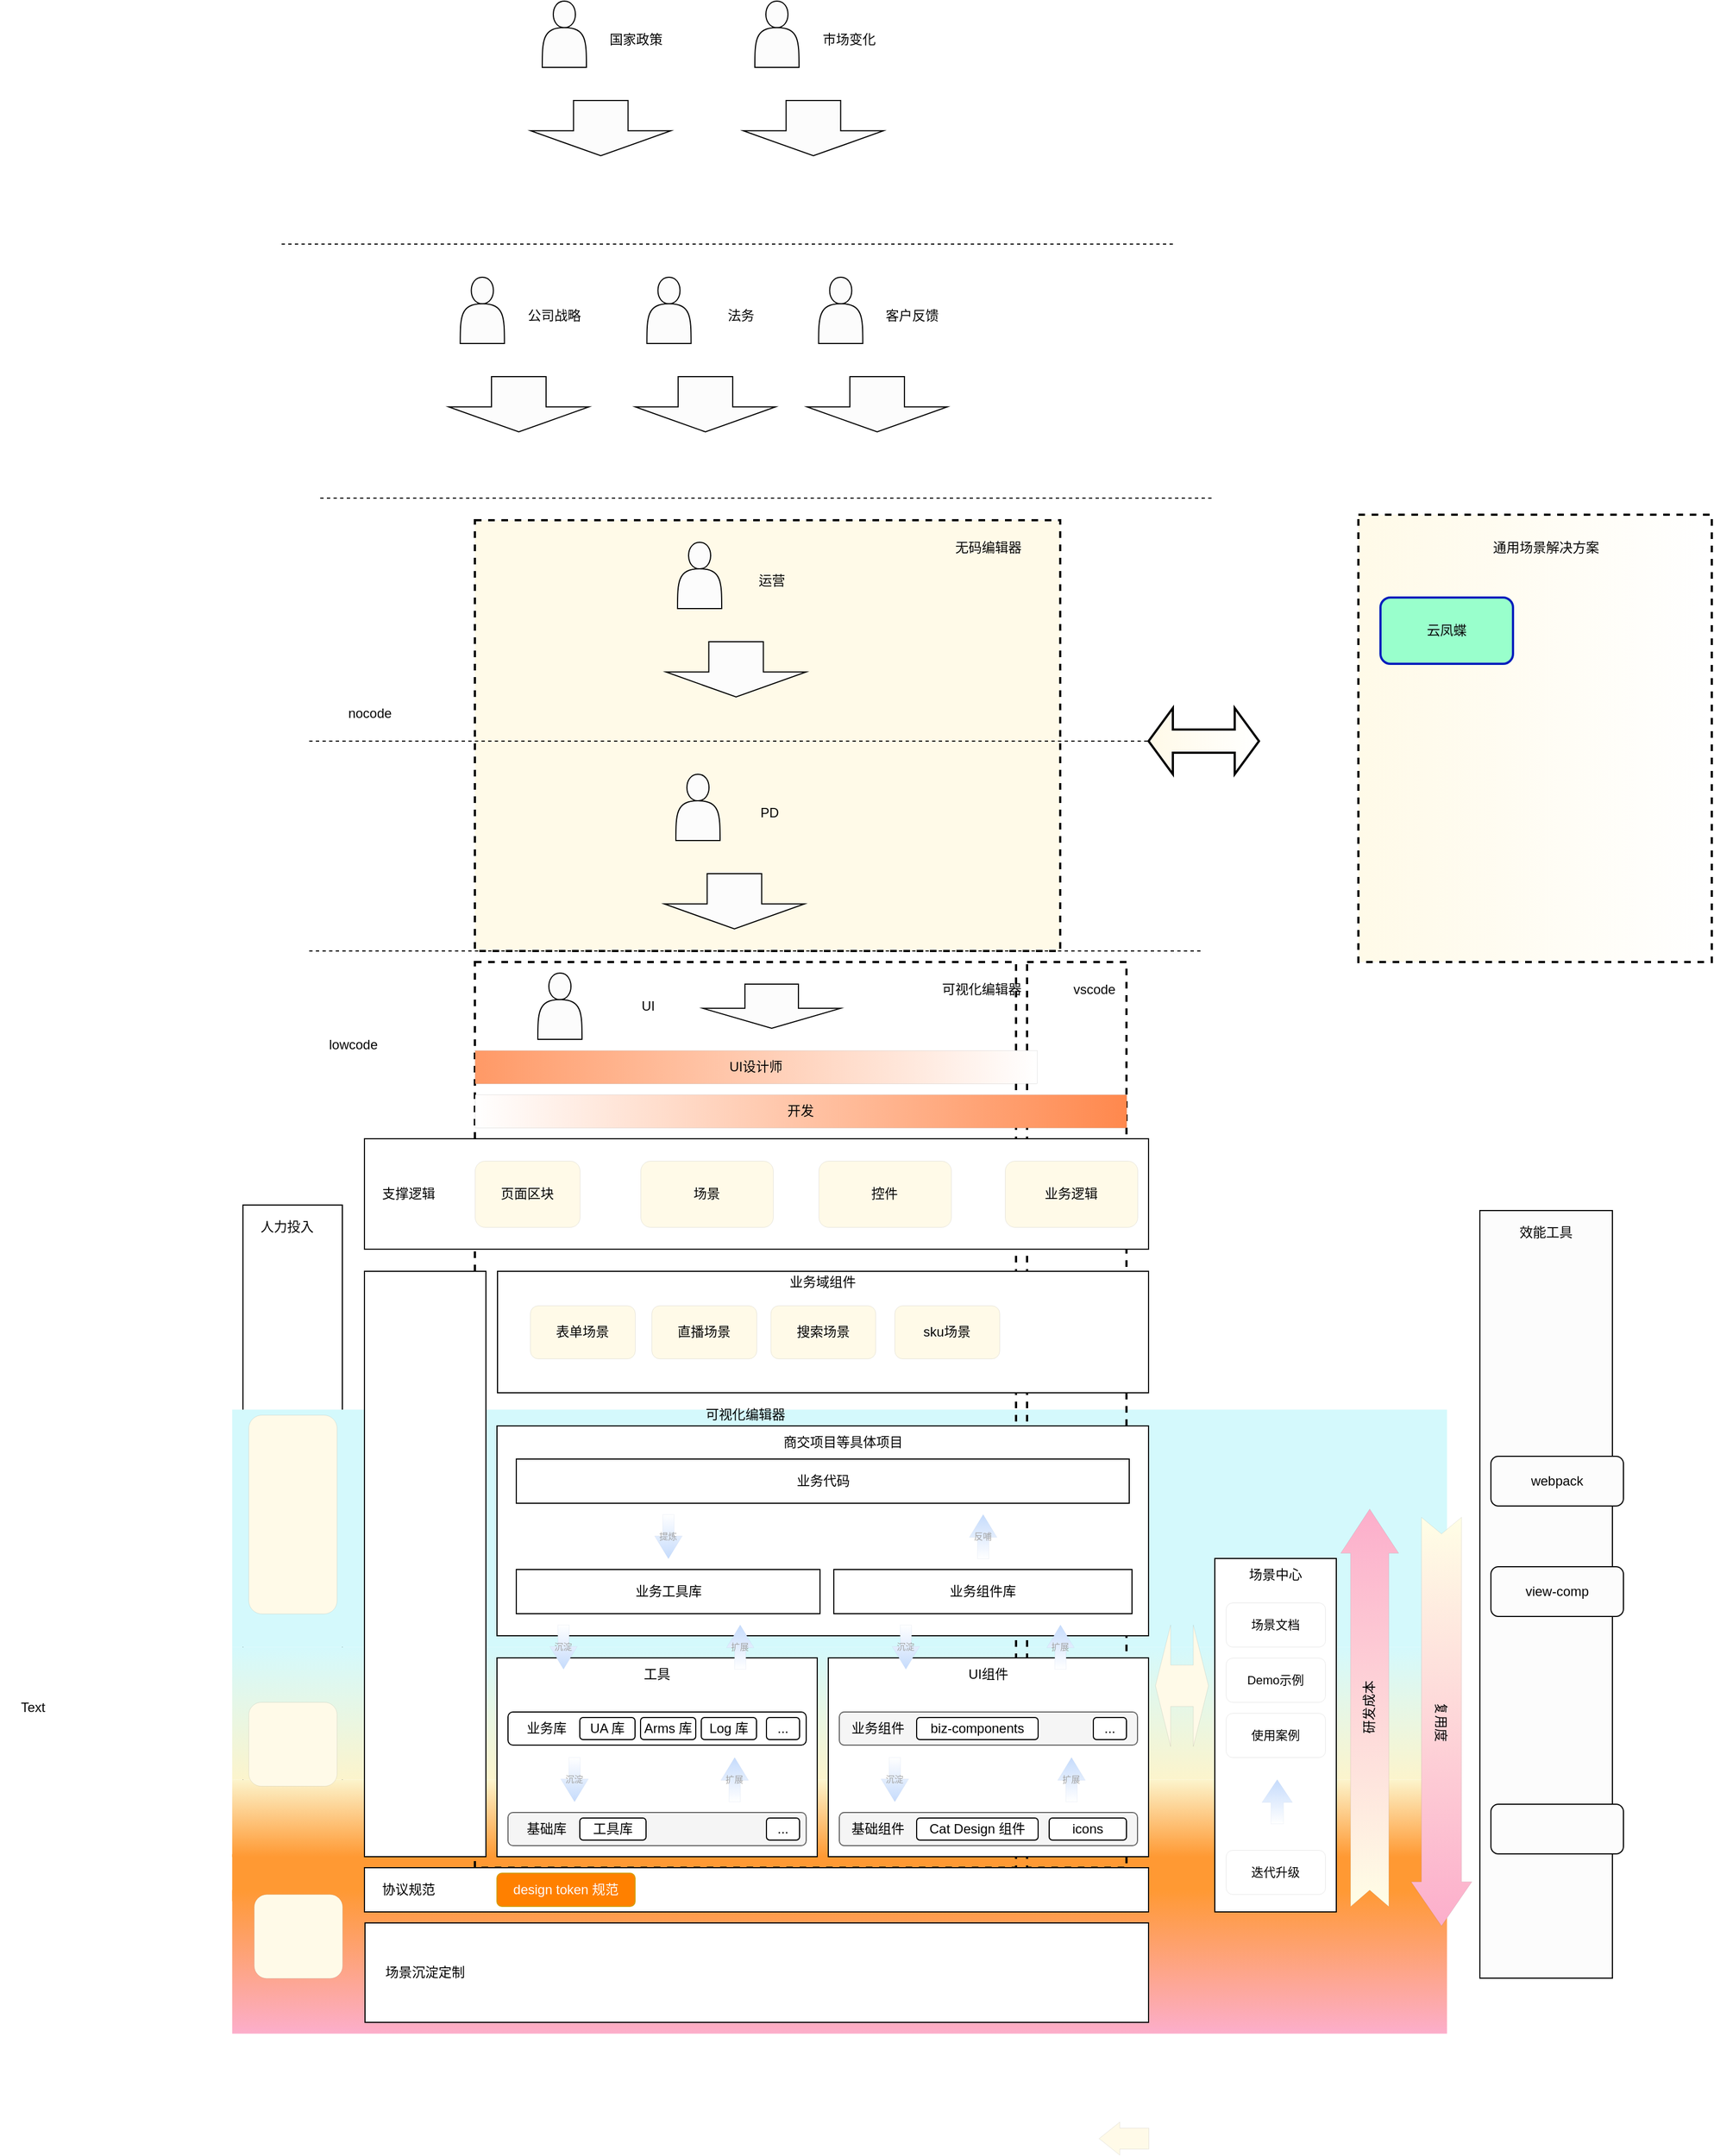 <mxfile version="17.1.2" type="github">
  <diagram id="B4HjKrVnqO91oDk1vmx9" name="Page-1">
    <mxGraphModel dx="2529" dy="3418" grid="1" gridSize="10" guides="1" tooltips="1" connect="1" arrows="1" fold="1" page="1" pageScale="1" pageWidth="827" pageHeight="1169" math="0" shadow="0">
      <root>
        <mxCell id="0" />
        <mxCell id="1" parent="0" />
        <mxCell id="vOdr1akcz8WpI_JnJwQM-167" value="" style="rounded=0;whiteSpace=wrap;html=1;fontFamily=Helvetica;fontSize=12;fontColor=#050505;strokeColor=default;strokeWidth=2;fillColor=#FFFAE8;gradientColor=none;gradientDirection=east;dashed=1;" vertex="1" parent="1">
          <mxGeometry x="150" y="-960" width="530" height="390" as="geometry" />
        </mxCell>
        <mxCell id="vOdr1akcz8WpI_JnJwQM-77" value="" style="rounded=0;whiteSpace=wrap;html=1;" vertex="1" parent="1">
          <mxGeometry x="-60" y="-340" width="90" height="710" as="geometry" />
        </mxCell>
        <mxCell id="vOdr1akcz8WpI_JnJwQM-129" value="" style="rounded=0;whiteSpace=wrap;html=1;fontFamily=Helvetica;fontSize=12;fontColor=#050505;strokeColor=none;fillColor=#FF9933;strokeWidth=0;" vertex="1" parent="1">
          <mxGeometry x="-70" y="247.5" width="1100" height="42.5" as="geometry" />
        </mxCell>
        <mxCell id="vOdr1akcz8WpI_JnJwQM-128" value="" style="rounded=0;whiteSpace=wrap;html=1;fontFamily=Helvetica;fontSize=12;fontColor=#050505;strokeColor=none;fillColor=#D4F9FC;strokeWidth=0;gradientColor=#FCF4CC;gradientDirection=south;" vertex="1" parent="1">
          <mxGeometry x="-70" y="60" width="1100" height="120" as="geometry" />
        </mxCell>
        <mxCell id="vOdr1akcz8WpI_JnJwQM-127" value="" style="rounded=0;whiteSpace=wrap;html=1;fontFamily=Helvetica;fontSize=12;fontColor=#050505;strokeColor=none;fillColor=#FCF4CC;strokeWidth=0;gradientColor=#FF9933;" vertex="1" parent="1">
          <mxGeometry x="-70" y="180" width="1100" height="70" as="geometry" />
        </mxCell>
        <mxCell id="vOdr1akcz8WpI_JnJwQM-130" value="" style="rounded=0;whiteSpace=wrap;html=1;fontFamily=Helvetica;fontSize=12;fontColor=#050505;strokeColor=none;fillColor=#FF9933;strokeWidth=0;gradientColor=#FCAECB;" vertex="1" parent="1">
          <mxGeometry x="-70" y="280" width="1100" height="130" as="geometry" />
        </mxCell>
        <mxCell id="vOdr1akcz8WpI_JnJwQM-125" value="" style="rounded=0;whiteSpace=wrap;html=1;fontFamily=Helvetica;fontSize=12;fontColor=#050505;strokeColor=none;fillColor=#D4F9FC;strokeWidth=0;" vertex="1" parent="1">
          <mxGeometry x="-70" y="-155" width="1100" height="215" as="geometry" />
        </mxCell>
        <mxCell id="vOdr1akcz8WpI_JnJwQM-152" value="可视化编辑器" style="rounded=0;whiteSpace=wrap;html=1;fontFamily=Helvetica;fontSize=12;fontColor=#050505;strokeColor=default;strokeWidth=2;fillColor=none;gradientColor=none;gradientDirection=east;dashed=1;" vertex="1" parent="1">
          <mxGeometry x="150" y="-560" width="490" height="820" as="geometry" />
        </mxCell>
        <mxCell id="vOdr1akcz8WpI_JnJwQM-163" value="" style="rounded=0;whiteSpace=wrap;html=1;fontFamily=Helvetica;fontSize=12;fontColor=#050505;strokeColor=default;strokeWidth=2;fillColor=none;gradientColor=none;gradientDirection=east;dashed=1;" vertex="1" parent="1">
          <mxGeometry x="650" y="-560" width="90" height="820" as="geometry" />
        </mxCell>
        <mxCell id="vOdr1akcz8WpI_JnJwQM-44" value="" style="rounded=0;whiteSpace=wrap;html=1;fontFamily=Helvetica;fontSize=12;" vertex="1" parent="1">
          <mxGeometry x="470" y="70" width="290" height="180" as="geometry" />
        </mxCell>
        <mxCell id="vOdr1akcz8WpI_JnJwQM-45" value="" style="rounded=1;whiteSpace=wrap;html=1;fillColor=#f5f5f5;strokeColor=#666666;fontColor=#333333;" vertex="1" parent="1">
          <mxGeometry x="480" y="210" width="270" height="30" as="geometry" />
        </mxCell>
        <mxCell id="vOdr1akcz8WpI_JnJwQM-1" value="" style="rounded=0;whiteSpace=wrap;html=1;" vertex="1" parent="1">
          <mxGeometry x="50.5" y="310" width="709.5" height="90" as="geometry" />
        </mxCell>
        <mxCell id="vOdr1akcz8WpI_JnJwQM-2" value="场景沉淀定制" style="text;html=1;strokeColor=none;fillColor=none;align=center;verticalAlign=middle;whiteSpace=wrap;rounded=0;" vertex="1" parent="1">
          <mxGeometry x="60" y="340" width="90" height="30" as="geometry" />
        </mxCell>
        <mxCell id="vOdr1akcz8WpI_JnJwQM-3" value="" style="rounded=0;whiteSpace=wrap;html=1;" vertex="1" parent="1">
          <mxGeometry x="50" y="260" width="710" height="40" as="geometry" />
        </mxCell>
        <mxCell id="vOdr1akcz8WpI_JnJwQM-4" value="协议规范" style="text;html=1;strokeColor=none;fillColor=none;align=center;verticalAlign=middle;whiteSpace=wrap;rounded=0;" vertex="1" parent="1">
          <mxGeometry x="60" y="265" width="60" height="30" as="geometry" />
        </mxCell>
        <mxCell id="vOdr1akcz8WpI_JnJwQM-5" value="" style="rounded=0;whiteSpace=wrap;html=1;" vertex="1" parent="1">
          <mxGeometry x="820" y="-20" width="110" height="320" as="geometry" />
        </mxCell>
        <mxCell id="vOdr1akcz8WpI_JnJwQM-6" value="" style="rounded=0;whiteSpace=wrap;html=1;" vertex="1" parent="1">
          <mxGeometry x="50" y="-400" width="710" height="100" as="geometry" />
        </mxCell>
        <mxCell id="vOdr1akcz8WpI_JnJwQM-7" value="支撑逻辑" style="text;html=1;align=center;verticalAlign=middle;whiteSpace=wrap;rounded=0;" vertex="1" parent="1">
          <mxGeometry x="60" y="-365" width="60" height="30" as="geometry" />
        </mxCell>
        <mxCell id="vOdr1akcz8WpI_JnJwQM-9" value="场景中心" style="text;html=1;strokeColor=none;fillColor=none;align=center;verticalAlign=middle;whiteSpace=wrap;rounded=0;" vertex="1" parent="1">
          <mxGeometry x="845" y="-20" width="60" height="30" as="geometry" />
        </mxCell>
        <mxCell id="vOdr1akcz8WpI_JnJwQM-11" value="" style="rounded=0;whiteSpace=wrap;html=1;" vertex="1" parent="1">
          <mxGeometry x="170" y="70" width="290" height="180" as="geometry" />
        </mxCell>
        <mxCell id="vOdr1akcz8WpI_JnJwQM-12" value="工具" style="text;html=1;strokeColor=none;fillColor=none;align=center;verticalAlign=middle;whiteSpace=wrap;rounded=0;" vertex="1" parent="1">
          <mxGeometry x="285" y="70" width="60" height="30" as="geometry" />
        </mxCell>
        <mxCell id="vOdr1akcz8WpI_JnJwQM-16" value="" style="rounded=1;whiteSpace=wrap;html=1;fillColor=#f5f5f5;strokeColor=#666666;fontColor=#333333;" vertex="1" parent="1">
          <mxGeometry x="180" y="210" width="270" height="30" as="geometry" />
        </mxCell>
        <mxCell id="vOdr1akcz8WpI_JnJwQM-17" value="基础库" style="text;html=1;strokeColor=none;fillColor=none;align=center;verticalAlign=middle;whiteSpace=wrap;rounded=0;" vertex="1" parent="1">
          <mxGeometry x="190" y="210" width="50" height="30" as="geometry" />
        </mxCell>
        <mxCell id="vOdr1akcz8WpI_JnJwQM-19" value="工具库" style="rounded=1;whiteSpace=wrap;html=1;" vertex="1" parent="1">
          <mxGeometry x="245" y="215" width="60" height="20" as="geometry" />
        </mxCell>
        <mxCell id="vOdr1akcz8WpI_JnJwQM-20" value="..." style="rounded=1;whiteSpace=wrap;html=1;" vertex="1" parent="1">
          <mxGeometry x="414" y="215" width="30" height="20" as="geometry" />
        </mxCell>
        <mxCell id="vOdr1akcz8WpI_JnJwQM-21" value="" style="rounded=1;whiteSpace=wrap;html=1;" vertex="1" parent="1">
          <mxGeometry x="180" y="119" width="270" height="30" as="geometry" />
        </mxCell>
        <mxCell id="vOdr1akcz8WpI_JnJwQM-22" value="UA 库" style="rounded=1;whiteSpace=wrap;html=1;" vertex="1" parent="1">
          <mxGeometry x="245" y="124" width="50" height="20" as="geometry" />
        </mxCell>
        <mxCell id="vOdr1akcz8WpI_JnJwQM-24" value="Arms 库" style="rounded=1;whiteSpace=wrap;html=1;" vertex="1" parent="1">
          <mxGeometry x="300" y="124" width="50" height="20" as="geometry" />
        </mxCell>
        <mxCell id="vOdr1akcz8WpI_JnJwQM-25" value="Log 库" style="rounded=1;whiteSpace=wrap;html=1;" vertex="1" parent="1">
          <mxGeometry x="355" y="124" width="50" height="20" as="geometry" />
        </mxCell>
        <mxCell id="vOdr1akcz8WpI_JnJwQM-26" value="业务库" style="text;html=1;strokeColor=none;fillColor=none;align=center;verticalAlign=middle;whiteSpace=wrap;rounded=0;" vertex="1" parent="1">
          <mxGeometry x="190" y="119" width="50" height="30" as="geometry" />
        </mxCell>
        <mxCell id="vOdr1akcz8WpI_JnJwQM-27" value="..." style="rounded=1;whiteSpace=wrap;html=1;" vertex="1" parent="1">
          <mxGeometry x="414" y="124" width="30" height="20" as="geometry" />
        </mxCell>
        <mxCell id="vOdr1akcz8WpI_JnJwQM-33" value="&lt;font style=&quot;font-size: 11px&quot;&gt;场景文档&lt;/font&gt;" style="rounded=1;whiteSpace=wrap;html=1;shadow=0;sketch=0;fillStyle=cross-hatch;fontSize=8;strokeWidth=0;gradientDirection=west;" vertex="1" parent="1">
          <mxGeometry x="830" y="20" width="90" height="40" as="geometry" />
        </mxCell>
        <mxCell id="vOdr1akcz8WpI_JnJwQM-34" value="&lt;font style=&quot;font-size: 11px&quot;&gt;Demo示例&lt;/font&gt;" style="rounded=1;whiteSpace=wrap;html=1;shadow=0;sketch=0;fillStyle=cross-hatch;fontSize=8;strokeWidth=0;gradientDirection=west;" vertex="1" parent="1">
          <mxGeometry x="830" y="70" width="90" height="40" as="geometry" />
        </mxCell>
        <mxCell id="vOdr1akcz8WpI_JnJwQM-35" value="&lt;font style=&quot;font-size: 11px&quot;&gt;使用案例&lt;/font&gt;" style="rounded=1;whiteSpace=wrap;html=1;shadow=0;sketch=0;fillStyle=cross-hatch;fontSize=8;strokeWidth=0;gradientDirection=west;" vertex="1" parent="1">
          <mxGeometry x="830" y="120" width="90" height="40" as="geometry" />
        </mxCell>
        <mxCell id="vOdr1akcz8WpI_JnJwQM-36" value="" style="html=1;shadow=0;dashed=0;align=center;verticalAlign=middle;shape=mxgraph.arrows2.arrow;dy=0.59;dx=20.57;direction=south;notch=0;fillColor=#C5DBFC;strokeColor=#6c8ebf;gradientColor=#FFFFFF;gradientDirection=west;strokeWidth=0;sketch=0;fillStyle=cross-hatch;rotation=-180;" vertex="1" parent="1">
          <mxGeometry x="862.5" y="180" width="27.5" height="40" as="geometry" />
        </mxCell>
        <mxCell id="vOdr1akcz8WpI_JnJwQM-37" value="&lt;font style=&quot;font-size: 11px&quot;&gt;迭代升级&lt;/font&gt;" style="rounded=1;whiteSpace=wrap;html=1;shadow=0;sketch=0;fillStyle=cross-hatch;fontSize=8;strokeWidth=0;gradientDirection=west;" vertex="1" parent="1">
          <mxGeometry x="830" y="244" width="90" height="40" as="geometry" />
        </mxCell>
        <mxCell id="vOdr1akcz8WpI_JnJwQM-38" value="design token 规范" style="rounded=1;whiteSpace=wrap;html=1;fontFamily=Helvetica;fontSize=12;strokeColor=#d79b00;fillColor=#FF8000;fontColor=#FCFCFC;" vertex="1" parent="1">
          <mxGeometry x="170" y="265" width="125" height="30" as="geometry" />
        </mxCell>
        <mxCell id="vOdr1akcz8WpI_JnJwQM-40" value="" style="rounded=0;whiteSpace=wrap;html=1;fontFamily=Helvetica;fontSize=12;" vertex="1" parent="1">
          <mxGeometry x="170" y="-140" width="590" height="190" as="geometry" />
        </mxCell>
        <mxCell id="vOdr1akcz8WpI_JnJwQM-41" value="" style="group" vertex="1" connectable="0" parent="1">
          <mxGeometry x="220" y="160" width="40" height="40" as="geometry" />
        </mxCell>
        <mxCell id="vOdr1akcz8WpI_JnJwQM-29" value="" style="html=1;shadow=0;dashed=0;align=center;verticalAlign=middle;shape=mxgraph.arrows2.arrow;dy=0.59;dx=20.57;direction=south;notch=0;fillColor=#C5DBFC;strokeColor=#6c8ebf;gradientColor=#FFFFFF;gradientDirection=west;strokeWidth=0;sketch=0;fillStyle=cross-hatch;" vertex="1" parent="vOdr1akcz8WpI_JnJwQM-41">
          <mxGeometry x="7.5" width="25" height="40" as="geometry" />
        </mxCell>
        <mxCell id="vOdr1akcz8WpI_JnJwQM-30" value="沉淀" style="text;html=1;strokeColor=none;fillColor=none;align=center;verticalAlign=middle;whiteSpace=wrap;rounded=0;shadow=0;sketch=0;fillStyle=cross-hatch;fontSize=8;fontColor=#A3A3A3;" vertex="1" parent="vOdr1akcz8WpI_JnJwQM-41">
          <mxGeometry y="12.5" width="40" height="15" as="geometry" />
        </mxCell>
        <mxCell id="vOdr1akcz8WpI_JnJwQM-42" value="" style="group" vertex="1" connectable="0" parent="1">
          <mxGeometry x="365" y="160" width="40" height="40" as="geometry" />
        </mxCell>
        <mxCell id="vOdr1akcz8WpI_JnJwQM-31" value="" style="html=1;shadow=0;dashed=0;align=center;verticalAlign=middle;shape=mxgraph.arrows2.arrow;dy=0.59;dx=20.57;direction=south;notch=0;fillColor=#C5DBFC;strokeColor=#6c8ebf;gradientColor=#FFFFFF;gradientDirection=west;strokeWidth=0;sketch=0;fillStyle=cross-hatch;rotation=-180;" vertex="1" parent="vOdr1akcz8WpI_JnJwQM-42">
          <mxGeometry x="7.5" width="25" height="40" as="geometry" />
        </mxCell>
        <mxCell id="vOdr1akcz8WpI_JnJwQM-32" value="扩展" style="text;html=1;strokeColor=none;fillColor=none;align=center;verticalAlign=middle;whiteSpace=wrap;rounded=0;shadow=0;sketch=0;fillStyle=cross-hatch;fontSize=8;fontColor=#A3A3A3;" vertex="1" parent="vOdr1akcz8WpI_JnJwQM-42">
          <mxGeometry y="12.5" width="40" height="15" as="geometry" />
        </mxCell>
        <mxCell id="vOdr1akcz8WpI_JnJwQM-43" value="Cat Design 组件" style="rounded=1;whiteSpace=wrap;html=1;" vertex="1" parent="1">
          <mxGeometry x="550" y="215" width="110" height="20" as="geometry" />
        </mxCell>
        <mxCell id="vOdr1akcz8WpI_JnJwQM-46" value="基础组件" style="text;html=1;strokeColor=none;fillColor=none;align=center;verticalAlign=middle;whiteSpace=wrap;rounded=0;" vertex="1" parent="1">
          <mxGeometry x="490" y="210" width="50" height="30" as="geometry" />
        </mxCell>
        <mxCell id="vOdr1akcz8WpI_JnJwQM-47" value="" style="rounded=1;whiteSpace=wrap;html=1;fillColor=#f5f5f5;strokeColor=#666666;fontColor=#333333;" vertex="1" parent="1">
          <mxGeometry x="480" y="119" width="270" height="30" as="geometry" />
        </mxCell>
        <mxCell id="vOdr1akcz8WpI_JnJwQM-48" value="业务组件" style="text;html=1;strokeColor=none;fillColor=none;align=center;verticalAlign=middle;whiteSpace=wrap;rounded=0;" vertex="1" parent="1">
          <mxGeometry x="490" y="119" width="50" height="30" as="geometry" />
        </mxCell>
        <mxCell id="vOdr1akcz8WpI_JnJwQM-49" value="biz-components" style="rounded=1;whiteSpace=wrap;html=1;" vertex="1" parent="1">
          <mxGeometry x="550" y="124" width="110" height="20" as="geometry" />
        </mxCell>
        <mxCell id="vOdr1akcz8WpI_JnJwQM-50" value="" style="group" vertex="1" connectable="0" parent="1">
          <mxGeometry x="510" y="160" width="40" height="40" as="geometry" />
        </mxCell>
        <mxCell id="vOdr1akcz8WpI_JnJwQM-51" value="" style="html=1;shadow=0;dashed=0;align=center;verticalAlign=middle;shape=mxgraph.arrows2.arrow;dy=0.59;dx=20.57;direction=south;notch=0;fillColor=#C5DBFC;strokeColor=#6c8ebf;gradientColor=#FFFFFF;gradientDirection=west;strokeWidth=0;sketch=0;fillStyle=cross-hatch;" vertex="1" parent="vOdr1akcz8WpI_JnJwQM-50">
          <mxGeometry x="7.5" width="25" height="40" as="geometry" />
        </mxCell>
        <mxCell id="vOdr1akcz8WpI_JnJwQM-52" value="沉淀" style="text;html=1;strokeColor=none;fillColor=none;align=center;verticalAlign=middle;whiteSpace=wrap;rounded=0;shadow=0;sketch=0;fillStyle=cross-hatch;fontSize=8;fontColor=#A3A3A3;" vertex="1" parent="vOdr1akcz8WpI_JnJwQM-50">
          <mxGeometry y="12.5" width="40" height="15" as="geometry" />
        </mxCell>
        <mxCell id="vOdr1akcz8WpI_JnJwQM-54" value="" style="group" vertex="1" connectable="0" parent="1">
          <mxGeometry x="670" y="160" width="40" height="40" as="geometry" />
        </mxCell>
        <mxCell id="vOdr1akcz8WpI_JnJwQM-55" value="" style="html=1;shadow=0;dashed=0;align=center;verticalAlign=middle;shape=mxgraph.arrows2.arrow;dy=0.59;dx=20.57;direction=south;notch=0;fillColor=#C5DBFC;strokeColor=#6c8ebf;gradientColor=#FFFFFF;gradientDirection=west;strokeWidth=0;sketch=0;fillStyle=cross-hatch;rotation=-180;" vertex="1" parent="vOdr1akcz8WpI_JnJwQM-54">
          <mxGeometry x="7.5" width="25" height="40" as="geometry" />
        </mxCell>
        <mxCell id="vOdr1akcz8WpI_JnJwQM-56" value="扩展" style="text;html=1;strokeColor=none;fillColor=none;align=center;verticalAlign=middle;whiteSpace=wrap;rounded=0;shadow=0;sketch=0;fillStyle=cross-hatch;fontSize=8;fontColor=#A3A3A3;" vertex="1" parent="vOdr1akcz8WpI_JnJwQM-54">
          <mxGeometry y="12.5" width="40" height="15" as="geometry" />
        </mxCell>
        <mxCell id="vOdr1akcz8WpI_JnJwQM-57" value="UI组件" style="text;html=1;strokeColor=none;fillColor=none;align=center;verticalAlign=middle;whiteSpace=wrap;rounded=0;" vertex="1" parent="1">
          <mxGeometry x="585" y="70" width="60" height="30" as="geometry" />
        </mxCell>
        <mxCell id="vOdr1akcz8WpI_JnJwQM-58" value="..." style="rounded=1;whiteSpace=wrap;html=1;" vertex="1" parent="1">
          <mxGeometry x="710" y="124" width="30" height="20" as="geometry" />
        </mxCell>
        <mxCell id="vOdr1akcz8WpI_JnJwQM-59" value="icons" style="rounded=1;whiteSpace=wrap;html=1;" vertex="1" parent="1">
          <mxGeometry x="670" y="215" width="70" height="20" as="geometry" />
        </mxCell>
        <mxCell id="vOdr1akcz8WpI_JnJwQM-61" value="业务工具库" style="rounded=0;whiteSpace=wrap;html=1;" vertex="1" parent="1">
          <mxGeometry x="187.5" y="-10" width="275" height="40" as="geometry" />
        </mxCell>
        <mxCell id="vOdr1akcz8WpI_JnJwQM-62" value="业务组件库" style="rounded=0;whiteSpace=wrap;html=1;" vertex="1" parent="1">
          <mxGeometry x="475" y="-10" width="270" height="40" as="geometry" />
        </mxCell>
        <mxCell id="vOdr1akcz8WpI_JnJwQM-63" value="&lt;font color=&quot;#050505&quot;&gt;商交项目等具体项目&lt;/font&gt;" style="text;html=1;strokeColor=none;fillColor=none;align=center;verticalAlign=middle;whiteSpace=wrap;rounded=0;fontFamily=Helvetica;fontSize=12;fontColor=#FCFCFC;" vertex="1" parent="1">
          <mxGeometry x="417" y="-140" width="133" height="30" as="geometry" />
        </mxCell>
        <mxCell id="vOdr1akcz8WpI_JnJwQM-65" value="" style="group" vertex="1" connectable="0" parent="1">
          <mxGeometry x="210" y="40" width="40" height="40" as="geometry" />
        </mxCell>
        <mxCell id="vOdr1akcz8WpI_JnJwQM-66" value="" style="html=1;shadow=0;dashed=0;align=center;verticalAlign=middle;shape=mxgraph.arrows2.arrow;dy=0.59;dx=20.57;direction=south;notch=0;fillColor=#C5DBFC;strokeColor=#6c8ebf;gradientColor=#FFFFFF;gradientDirection=west;strokeWidth=0;sketch=0;fillStyle=cross-hatch;" vertex="1" parent="vOdr1akcz8WpI_JnJwQM-65">
          <mxGeometry x="7.5" width="25" height="40" as="geometry" />
        </mxCell>
        <mxCell id="vOdr1akcz8WpI_JnJwQM-67" value="沉淀" style="text;html=1;strokeColor=none;fillColor=none;align=center;verticalAlign=middle;whiteSpace=wrap;rounded=0;shadow=0;sketch=0;fillStyle=cross-hatch;fontSize=8;fontColor=#A3A3A3;" vertex="1" parent="vOdr1akcz8WpI_JnJwQM-65">
          <mxGeometry y="12.5" width="40" height="15" as="geometry" />
        </mxCell>
        <mxCell id="vOdr1akcz8WpI_JnJwQM-68" value="" style="group" vertex="1" connectable="0" parent="1">
          <mxGeometry x="660" y="40" width="40" height="40" as="geometry" />
        </mxCell>
        <mxCell id="vOdr1akcz8WpI_JnJwQM-69" value="" style="html=1;shadow=0;dashed=0;align=center;verticalAlign=middle;shape=mxgraph.arrows2.arrow;dy=0.59;dx=20.57;direction=south;notch=0;fillColor=#C5DBFC;strokeColor=#6c8ebf;gradientColor=#FFFFFF;gradientDirection=west;strokeWidth=0;sketch=0;fillStyle=cross-hatch;rotation=-180;" vertex="1" parent="vOdr1akcz8WpI_JnJwQM-68">
          <mxGeometry x="7.5" width="25" height="40" as="geometry" />
        </mxCell>
        <mxCell id="vOdr1akcz8WpI_JnJwQM-70" value="扩展" style="text;html=1;strokeColor=none;fillColor=none;align=center;verticalAlign=middle;whiteSpace=wrap;rounded=0;shadow=0;sketch=0;fillStyle=cross-hatch;fontSize=8;fontColor=#A3A3A3;" vertex="1" parent="vOdr1akcz8WpI_JnJwQM-68">
          <mxGeometry y="12.5" width="40" height="15" as="geometry" />
        </mxCell>
        <mxCell id="vOdr1akcz8WpI_JnJwQM-71" value="" style="group" vertex="1" connectable="0" parent="1">
          <mxGeometry x="370" y="40" width="40" height="40" as="geometry" />
        </mxCell>
        <mxCell id="vOdr1akcz8WpI_JnJwQM-72" value="" style="html=1;shadow=0;dashed=0;align=center;verticalAlign=middle;shape=mxgraph.arrows2.arrow;dy=0.59;dx=20.57;direction=south;notch=0;fillColor=#C5DBFC;strokeColor=#6c8ebf;gradientColor=#FFFFFF;gradientDirection=west;strokeWidth=0;sketch=0;fillStyle=cross-hatch;rotation=-180;" vertex="1" parent="vOdr1akcz8WpI_JnJwQM-71">
          <mxGeometry x="7.5" width="25" height="40" as="geometry" />
        </mxCell>
        <mxCell id="vOdr1akcz8WpI_JnJwQM-73" value="扩展" style="text;html=1;strokeColor=none;fillColor=none;align=center;verticalAlign=middle;whiteSpace=wrap;rounded=0;shadow=0;sketch=0;fillStyle=cross-hatch;fontSize=8;fontColor=#A3A3A3;" vertex="1" parent="vOdr1akcz8WpI_JnJwQM-71">
          <mxGeometry y="12.5" width="40" height="15" as="geometry" />
        </mxCell>
        <mxCell id="vOdr1akcz8WpI_JnJwQM-74" value="" style="group" vertex="1" connectable="0" parent="1">
          <mxGeometry x="520" y="40" width="40" height="40" as="geometry" />
        </mxCell>
        <mxCell id="vOdr1akcz8WpI_JnJwQM-75" value="" style="html=1;shadow=0;dashed=0;align=center;verticalAlign=middle;shape=mxgraph.arrows2.arrow;dy=0.59;dx=20.57;direction=south;notch=0;fillColor=#C5DBFC;strokeColor=#6c8ebf;gradientColor=#FFFFFF;gradientDirection=west;strokeWidth=0;sketch=0;fillStyle=cross-hatch;" vertex="1" parent="vOdr1akcz8WpI_JnJwQM-74">
          <mxGeometry x="7.5" width="25" height="40" as="geometry" />
        </mxCell>
        <mxCell id="vOdr1akcz8WpI_JnJwQM-76" value="沉淀" style="text;html=1;strokeColor=none;fillColor=none;align=center;verticalAlign=middle;whiteSpace=wrap;rounded=0;shadow=0;sketch=0;fillStyle=cross-hatch;fontSize=8;fontColor=#A3A3A3;" vertex="1" parent="vOdr1akcz8WpI_JnJwQM-74">
          <mxGeometry y="12.5" width="40" height="15" as="geometry" />
        </mxCell>
        <mxCell id="vOdr1akcz8WpI_JnJwQM-78" value="人力投入" style="text;html=1;strokeColor=none;fillColor=none;align=center;verticalAlign=middle;whiteSpace=wrap;rounded=0;fontFamily=Helvetica;fontSize=12;fontColor=#050505;" vertex="1" parent="1">
          <mxGeometry x="-50" y="-335" width="60" height="30" as="geometry" />
        </mxCell>
        <mxCell id="vOdr1akcz8WpI_JnJwQM-80" value="" style="shape=actor;whiteSpace=wrap;html=1;rounded=0;fontFamily=Helvetica;fontSize=12;fontColor=#050505;strokeColor=default;fillColor=#FCFCFC;" vertex="1" parent="1">
          <mxGeometry x="207" y="-550" width="40" height="60" as="geometry" />
        </mxCell>
        <mxCell id="vOdr1akcz8WpI_JnJwQM-81" value="UI" style="text;html=1;strokeColor=none;fillColor=none;align=center;verticalAlign=middle;whiteSpace=wrap;rounded=0;fontFamily=Helvetica;fontSize=12;fontColor=#050505;" vertex="1" parent="1">
          <mxGeometry x="277" y="-535" width="60" height="30" as="geometry" />
        </mxCell>
        <mxCell id="vOdr1akcz8WpI_JnJwQM-82" value="" style="shape=singleArrow;direction=south;whiteSpace=wrap;html=1;rounded=0;fontFamily=Helvetica;fontSize=12;fontColor=#050505;strokeColor=default;fillColor=#FCFCFC;arrowWidth=0.389;arrowSize=0.452;" vertex="1" parent="1">
          <mxGeometry x="356.5" y="-540" width="124.5" height="40" as="geometry" />
        </mxCell>
        <mxCell id="vOdr1akcz8WpI_JnJwQM-84" value="" style="shape=actor;whiteSpace=wrap;html=1;rounded=0;fontFamily=Helvetica;fontSize=12;fontColor=#050505;strokeColor=default;fillColor=#FCFCFC;" vertex="1" parent="1">
          <mxGeometry x="332" y="-730" width="40" height="60" as="geometry" />
        </mxCell>
        <mxCell id="vOdr1akcz8WpI_JnJwQM-85" value="PD" style="text;html=1;strokeColor=none;fillColor=none;align=center;verticalAlign=middle;whiteSpace=wrap;rounded=0;fontFamily=Helvetica;fontSize=12;fontColor=#050505;" vertex="1" parent="1">
          <mxGeometry x="387" y="-710" width="60" height="30" as="geometry" />
        </mxCell>
        <mxCell id="vOdr1akcz8WpI_JnJwQM-86" value="" style="shape=singleArrow;direction=south;whiteSpace=wrap;html=1;rounded=0;fontFamily=Helvetica;fontSize=12;fontColor=#050505;strokeColor=default;fillColor=#FCFCFC;arrowWidth=0.389;arrowSize=0.452;" vertex="1" parent="1">
          <mxGeometry x="321.5" y="-640" width="127" height="50" as="geometry" />
        </mxCell>
        <mxCell id="vOdr1akcz8WpI_JnJwQM-87" value="" style="endArrow=none;dashed=1;html=1;rounded=0;fontFamily=Helvetica;fontSize=12;fontColor=#050505;" edge="1" parent="1">
          <mxGeometry width="50" height="50" relative="1" as="geometry">
            <mxPoint y="-570" as="sourcePoint" />
            <mxPoint x="810" y="-570" as="targetPoint" />
          </mxGeometry>
        </mxCell>
        <mxCell id="vOdr1akcz8WpI_JnJwQM-88" value="" style="endArrow=none;dashed=1;html=1;rounded=0;fontFamily=Helvetica;fontSize=12;fontColor=#050505;" edge="1" parent="1">
          <mxGeometry width="50" height="50" relative="1" as="geometry">
            <mxPoint y="-760.0" as="sourcePoint" />
            <mxPoint x="810.0" y="-760.0" as="targetPoint" />
          </mxGeometry>
        </mxCell>
        <mxCell id="vOdr1akcz8WpI_JnJwQM-89" value="" style="shape=actor;whiteSpace=wrap;html=1;rounded=0;fontFamily=Helvetica;fontSize=12;fontColor=#050505;strokeColor=default;fillColor=#FCFCFC;" vertex="1" parent="1">
          <mxGeometry x="333.5" y="-940" width="40" height="60" as="geometry" />
        </mxCell>
        <mxCell id="vOdr1akcz8WpI_JnJwQM-90" value="运营" style="text;html=1;strokeColor=none;fillColor=none;align=center;verticalAlign=middle;whiteSpace=wrap;rounded=0;fontFamily=Helvetica;fontSize=12;fontColor=#050505;" vertex="1" parent="1">
          <mxGeometry x="388.5" y="-920" width="60" height="30" as="geometry" />
        </mxCell>
        <mxCell id="vOdr1akcz8WpI_JnJwQM-91" value="" style="shape=singleArrow;direction=south;whiteSpace=wrap;html=1;rounded=0;fontFamily=Helvetica;fontSize=12;fontColor=#050505;strokeColor=default;fillColor=#FCFCFC;arrowWidth=0.389;arrowSize=0.452;" vertex="1" parent="1">
          <mxGeometry x="323" y="-850" width="127" height="50" as="geometry" />
        </mxCell>
        <mxCell id="vOdr1akcz8WpI_JnJwQM-92" value="" style="shape=actor;whiteSpace=wrap;html=1;rounded=0;fontFamily=Helvetica;fontSize=12;fontColor=#050505;strokeColor=default;fillColor=#FCFCFC;" vertex="1" parent="1">
          <mxGeometry x="461.25" y="-1180" width="40" height="60" as="geometry" />
        </mxCell>
        <mxCell id="vOdr1akcz8WpI_JnJwQM-93" value="客户反馈" style="text;html=1;strokeColor=none;fillColor=none;align=center;verticalAlign=middle;whiteSpace=wrap;rounded=0;fontFamily=Helvetica;fontSize=12;fontColor=#050505;" vertex="1" parent="1">
          <mxGeometry x="516.25" y="-1160" width="60" height="30" as="geometry" />
        </mxCell>
        <mxCell id="vOdr1akcz8WpI_JnJwQM-94" value="" style="shape=singleArrow;direction=south;whiteSpace=wrap;html=1;rounded=0;fontFamily=Helvetica;fontSize=12;fontColor=#050505;strokeColor=default;fillColor=#FCFCFC;arrowWidth=0.389;arrowSize=0.452;" vertex="1" parent="1">
          <mxGeometry x="450.75" y="-1090" width="127" height="50" as="geometry" />
        </mxCell>
        <mxCell id="vOdr1akcz8WpI_JnJwQM-95" value="" style="endArrow=none;dashed=1;html=1;rounded=0;fontFamily=Helvetica;fontSize=12;fontColor=#050505;" edge="1" parent="1">
          <mxGeometry width="50" height="50" relative="1" as="geometry">
            <mxPoint x="-25" y="-1210.0" as="sourcePoint" />
            <mxPoint x="785.0" y="-1210.0" as="targetPoint" />
          </mxGeometry>
        </mxCell>
        <mxCell id="vOdr1akcz8WpI_JnJwQM-96" value="" style="shape=actor;whiteSpace=wrap;html=1;rounded=0;fontFamily=Helvetica;fontSize=12;fontColor=#050505;strokeColor=default;fillColor=#FCFCFC;" vertex="1" parent="1">
          <mxGeometry x="136.75" y="-1180" width="40" height="60" as="geometry" />
        </mxCell>
        <mxCell id="vOdr1akcz8WpI_JnJwQM-97" value="公司战略" style="text;html=1;strokeColor=none;fillColor=none;align=center;verticalAlign=middle;whiteSpace=wrap;rounded=0;fontFamily=Helvetica;fontSize=12;fontColor=#050505;" vertex="1" parent="1">
          <mxGeometry x="191.75" y="-1160" width="60" height="30" as="geometry" />
        </mxCell>
        <mxCell id="vOdr1akcz8WpI_JnJwQM-98" value="" style="shape=singleArrow;direction=south;whiteSpace=wrap;html=1;rounded=0;fontFamily=Helvetica;fontSize=12;fontColor=#050505;strokeColor=default;fillColor=#FCFCFC;arrowWidth=0.389;arrowSize=0.452;" vertex="1" parent="1">
          <mxGeometry x="126.25" y="-1090" width="127" height="50" as="geometry" />
        </mxCell>
        <mxCell id="vOdr1akcz8WpI_JnJwQM-99" value="" style="shape=actor;whiteSpace=wrap;html=1;rounded=0;fontFamily=Helvetica;fontSize=12;fontColor=#050505;strokeColor=default;fillColor=#FCFCFC;" vertex="1" parent="1">
          <mxGeometry x="211" y="-1430" width="40" height="60" as="geometry" />
        </mxCell>
        <mxCell id="vOdr1akcz8WpI_JnJwQM-100" value="国家政策" style="text;html=1;strokeColor=none;fillColor=none;align=center;verticalAlign=middle;whiteSpace=wrap;rounded=0;fontFamily=Helvetica;fontSize=12;fontColor=#050505;" vertex="1" parent="1">
          <mxGeometry x="266" y="-1410" width="60" height="30" as="geometry" />
        </mxCell>
        <mxCell id="vOdr1akcz8WpI_JnJwQM-101" value="" style="shape=singleArrow;direction=south;whiteSpace=wrap;html=1;rounded=0;fontFamily=Helvetica;fontSize=12;fontColor=#050505;strokeColor=default;fillColor=#FCFCFC;arrowWidth=0.389;arrowSize=0.452;" vertex="1" parent="1">
          <mxGeometry x="200.5" y="-1340" width="127" height="50" as="geometry" />
        </mxCell>
        <mxCell id="vOdr1akcz8WpI_JnJwQM-102" value="" style="endArrow=none;dashed=1;html=1;rounded=0;fontFamily=Helvetica;fontSize=12;fontColor=#050505;" edge="1" parent="1">
          <mxGeometry width="50" height="50" relative="1" as="geometry">
            <mxPoint x="10" y="-980" as="sourcePoint" />
            <mxPoint x="820.0" y="-980" as="targetPoint" />
          </mxGeometry>
        </mxCell>
        <mxCell id="vOdr1akcz8WpI_JnJwQM-103" value="" style="shape=actor;whiteSpace=wrap;html=1;rounded=0;fontFamily=Helvetica;fontSize=12;fontColor=#050505;strokeColor=default;fillColor=#FCFCFC;" vertex="1" parent="1">
          <mxGeometry x="305.75" y="-1180" width="40" height="60" as="geometry" />
        </mxCell>
        <mxCell id="vOdr1akcz8WpI_JnJwQM-104" value="法务" style="text;html=1;strokeColor=none;fillColor=none;align=center;verticalAlign=middle;whiteSpace=wrap;rounded=0;fontFamily=Helvetica;fontSize=12;fontColor=#050505;" vertex="1" parent="1">
          <mxGeometry x="360.75" y="-1160" width="60" height="30" as="geometry" />
        </mxCell>
        <mxCell id="vOdr1akcz8WpI_JnJwQM-105" value="" style="shape=singleArrow;direction=south;whiteSpace=wrap;html=1;rounded=0;fontFamily=Helvetica;fontSize=12;fontColor=#050505;strokeColor=default;fillColor=#FCFCFC;arrowWidth=0.389;arrowSize=0.452;" vertex="1" parent="1">
          <mxGeometry x="295.25" y="-1090" width="127" height="50" as="geometry" />
        </mxCell>
        <mxCell id="vOdr1akcz8WpI_JnJwQM-106" value="" style="shape=actor;whiteSpace=wrap;html=1;rounded=0;fontFamily=Helvetica;fontSize=12;fontColor=#050505;strokeColor=default;fillColor=#FCFCFC;" vertex="1" parent="1">
          <mxGeometry x="403.5" y="-1430" width="40" height="60" as="geometry" />
        </mxCell>
        <mxCell id="vOdr1akcz8WpI_JnJwQM-107" value="市场变化" style="text;html=1;strokeColor=none;fillColor=none;align=center;verticalAlign=middle;whiteSpace=wrap;rounded=0;fontFamily=Helvetica;fontSize=12;fontColor=#050505;" vertex="1" parent="1">
          <mxGeometry x="458.5" y="-1410" width="60" height="30" as="geometry" />
        </mxCell>
        <mxCell id="vOdr1akcz8WpI_JnJwQM-108" value="" style="shape=singleArrow;direction=south;whiteSpace=wrap;html=1;rounded=0;fontFamily=Helvetica;fontSize=12;fontColor=#050505;strokeColor=default;fillColor=#FCFCFC;arrowWidth=0.389;arrowSize=0.452;" vertex="1" parent="1">
          <mxGeometry x="393" y="-1340" width="127" height="50" as="geometry" />
        </mxCell>
        <mxCell id="vOdr1akcz8WpI_JnJwQM-111" value="业务代码" style="rounded=0;whiteSpace=wrap;html=1;" vertex="1" parent="1">
          <mxGeometry x="187.5" y="-110" width="555" height="40" as="geometry" />
        </mxCell>
        <mxCell id="vOdr1akcz8WpI_JnJwQM-113" value="" style="group" vertex="1" connectable="0" parent="1">
          <mxGeometry x="305" y="-60" width="40" height="40" as="geometry" />
        </mxCell>
        <mxCell id="vOdr1akcz8WpI_JnJwQM-114" value="" style="html=1;shadow=0;dashed=0;align=center;verticalAlign=middle;shape=mxgraph.arrows2.arrow;dy=0.59;dx=20.57;direction=south;notch=0;fillColor=#C5DBFC;strokeColor=#6c8ebf;gradientColor=#FFFFFF;gradientDirection=west;strokeWidth=0;sketch=0;fillStyle=cross-hatch;" vertex="1" parent="vOdr1akcz8WpI_JnJwQM-113">
          <mxGeometry x="7.5" width="25" height="40" as="geometry" />
        </mxCell>
        <mxCell id="vOdr1akcz8WpI_JnJwQM-115" value="提炼" style="text;html=1;strokeColor=none;fillColor=none;align=center;verticalAlign=middle;whiteSpace=wrap;rounded=0;shadow=0;sketch=0;fillStyle=cross-hatch;fontSize=8;fontColor=#A3A3A3;" vertex="1" parent="vOdr1akcz8WpI_JnJwQM-113">
          <mxGeometry y="12.5" width="40" height="15" as="geometry" />
        </mxCell>
        <mxCell id="vOdr1akcz8WpI_JnJwQM-116" value="" style="group" vertex="1" connectable="0" parent="1">
          <mxGeometry x="590" y="-60" width="40" height="40" as="geometry" />
        </mxCell>
        <mxCell id="vOdr1akcz8WpI_JnJwQM-117" value="" style="html=1;shadow=0;dashed=0;align=center;verticalAlign=middle;shape=mxgraph.arrows2.arrow;dy=0.59;dx=20.57;direction=south;notch=0;fillColor=#C5DBFC;strokeColor=#6c8ebf;gradientColor=#FFFFFF;gradientDirection=west;strokeWidth=0;sketch=0;fillStyle=cross-hatch;rotation=-180;" vertex="1" parent="vOdr1akcz8WpI_JnJwQM-116">
          <mxGeometry x="7.5" width="25" height="40" as="geometry" />
        </mxCell>
        <mxCell id="vOdr1akcz8WpI_JnJwQM-118" value="反哺" style="text;html=1;strokeColor=none;fillColor=none;align=center;verticalAlign=middle;whiteSpace=wrap;rounded=0;shadow=0;sketch=0;fillStyle=cross-hatch;fontSize=8;fontColor=#A3A3A3;" vertex="1" parent="vOdr1akcz8WpI_JnJwQM-116">
          <mxGeometry y="12.5" width="40" height="15" as="geometry" />
        </mxCell>
        <mxCell id="vOdr1akcz8WpI_JnJwQM-119" value="" style="rounded=0;whiteSpace=wrap;html=1;fontFamily=Helvetica;fontSize=12;fontColor=#050505;strokeColor=default;fillColor=#FCFCFC;" vertex="1" parent="1">
          <mxGeometry x="1060" y="-335" width="120" height="695" as="geometry" />
        </mxCell>
        <mxCell id="vOdr1akcz8WpI_JnJwQM-120" value="效能工具" style="text;html=1;strokeColor=none;fillColor=none;align=center;verticalAlign=middle;whiteSpace=wrap;rounded=0;fontFamily=Helvetica;fontSize=12;fontColor=#050505;" vertex="1" parent="1">
          <mxGeometry x="1090" y="-330" width="60" height="30" as="geometry" />
        </mxCell>
        <mxCell id="vOdr1akcz8WpI_JnJwQM-121" value="" style="rounded=1;whiteSpace=wrap;html=1;fontFamily=Helvetica;fontSize=12;fontColor=#050505;strokeColor=default;fillColor=#FCFCFC;" vertex="1" parent="1">
          <mxGeometry x="1070" y="202.5" width="120" height="45" as="geometry" />
        </mxCell>
        <mxCell id="vOdr1akcz8WpI_JnJwQM-122" value="view-comp" style="rounded=1;whiteSpace=wrap;html=1;fontFamily=Helvetica;fontSize=12;fontColor=#050505;strokeColor=default;fillColor=#FCFCFC;" vertex="1" parent="1">
          <mxGeometry x="1070" y="-12.5" width="120" height="45" as="geometry" />
        </mxCell>
        <mxCell id="vOdr1akcz8WpI_JnJwQM-123" value="webpack" style="rounded=1;whiteSpace=wrap;html=1;fontFamily=Helvetica;fontSize=12;fontColor=#050505;strokeColor=default;fillColor=#FCFCFC;" vertex="1" parent="1">
          <mxGeometry x="1070" y="-112.5" width="120" height="45" as="geometry" />
        </mxCell>
        <mxCell id="vOdr1akcz8WpI_JnJwQM-8" value="" style="rounded=0;whiteSpace=wrap;html=1;" vertex="1" parent="1">
          <mxGeometry x="50" y="-280" width="110" height="530" as="geometry" />
        </mxCell>
        <mxCell id="vOdr1akcz8WpI_JnJwQM-126" value="Text" style="text;html=1;strokeColor=none;fillColor=none;align=center;verticalAlign=middle;whiteSpace=wrap;rounded=0;fontFamily=Helvetica;fontSize=12;fontColor=#050505;" vertex="1" parent="1">
          <mxGeometry x="-280" y="100" width="60" height="30" as="geometry" />
        </mxCell>
        <mxCell id="vOdr1akcz8WpI_JnJwQM-134" value="复用度" style="html=1;shadow=0;dashed=0;align=center;verticalAlign=middle;shape=mxgraph.arrows2.arrow;dy=0.34;dx=40.03;notch=15;rounded=0;fontFamily=Helvetica;fontSize=12;fontColor=#050505;strokeColor=default;strokeWidth=0;fillColor=#FFFEE6;gradientColor=#FCAECB;gradientDirection=east;rotation=90;" vertex="1" parent="1">
          <mxGeometry x="840" y="100" width="370" height="55.02" as="geometry" />
        </mxCell>
        <mxCell id="vOdr1akcz8WpI_JnJwQM-138" value="研发成本" style="html=1;shadow=0;dashed=0;align=center;verticalAlign=middle;shape=mxgraph.arrows2.arrow;dy=0.34;dx=40.03;notch=15;rounded=0;fontFamily=Helvetica;fontSize=12;fontColor=#050505;strokeColor=default;strokeWidth=0;fillColor=#FFFEE6;gradientColor=#FCAECB;gradientDirection=east;rotation=-90;" vertex="1" parent="1">
          <mxGeometry x="780" y="88.75" width="360" height="52.5" as="geometry" />
        </mxCell>
        <mxCell id="vOdr1akcz8WpI_JnJwQM-139" value="" style="group" vertex="1" connectable="0" parent="1">
          <mxGeometry x="170.5" y="-280" width="589.5" height="110" as="geometry" />
        </mxCell>
        <mxCell id="vOdr1akcz8WpI_JnJwQM-13" value="" style="rounded=0;whiteSpace=wrap;html=1;" vertex="1" parent="vOdr1akcz8WpI_JnJwQM-139">
          <mxGeometry width="589.5" height="110" as="geometry" />
        </mxCell>
        <mxCell id="vOdr1akcz8WpI_JnJwQM-14" value="业务域组件" style="text;html=1;strokeColor=none;fillColor=none;align=center;verticalAlign=middle;whiteSpace=wrap;rounded=0;" vertex="1" parent="vOdr1akcz8WpI_JnJwQM-139">
          <mxGeometry x="259.75" y="-10.31" width="70" height="41.25" as="geometry" />
        </mxCell>
        <mxCell id="vOdr1akcz8WpI_JnJwQM-140" value="表单场景" style="rounded=1;whiteSpace=wrap;html=1;fontFamily=Helvetica;fontSize=12;fontColor=#050505;strokeColor=default;strokeWidth=0;fillColor=#FFFAE8;gradientColor=none;gradientDirection=east;" vertex="1" parent="vOdr1akcz8WpI_JnJwQM-139">
          <mxGeometry x="29.5" y="30.938" width="95" height="48.125" as="geometry" />
        </mxCell>
        <mxCell id="vOdr1akcz8WpI_JnJwQM-141" value="直播场景" style="rounded=1;whiteSpace=wrap;html=1;fontFamily=Helvetica;fontSize=12;fontColor=#050505;strokeColor=default;strokeWidth=0;fillColor=#FFFAE8;gradientColor=none;gradientDirection=east;" vertex="1" parent="vOdr1akcz8WpI_JnJwQM-139">
          <mxGeometry x="139.5" y="30.938" width="95" height="48.125" as="geometry" />
        </mxCell>
        <mxCell id="vOdr1akcz8WpI_JnJwQM-142" value="搜索场景" style="rounded=1;whiteSpace=wrap;html=1;fontFamily=Helvetica;fontSize=12;fontColor=#050505;strokeColor=default;strokeWidth=0;fillColor=#FFFAE8;gradientColor=none;gradientDirection=east;" vertex="1" parent="vOdr1akcz8WpI_JnJwQM-139">
          <mxGeometry x="247.25" y="30.938" width="95" height="48.125" as="geometry" />
        </mxCell>
        <mxCell id="vOdr1akcz8WpI_JnJwQM-143" value="sku场景" style="rounded=1;whiteSpace=wrap;html=1;fontFamily=Helvetica;fontSize=12;fontColor=#050505;strokeColor=default;strokeWidth=0;fillColor=#FFFAE8;gradientColor=none;gradientDirection=east;" vertex="1" parent="vOdr1akcz8WpI_JnJwQM-139">
          <mxGeometry x="359.5" y="30.938" width="95" height="48.125" as="geometry" />
        </mxCell>
        <mxCell id="vOdr1akcz8WpI_JnJwQM-144" value="" style="html=1;shadow=0;dashed=0;align=center;verticalAlign=middle;shape=mxgraph.arrows2.arrow;dy=0.37;dx=18.76;flipH=1;notch=0;rounded=0;fontFamily=Helvetica;fontSize=12;fontColor=#050505;strokeColor=default;strokeWidth=0;fillColor=#FFFAE8;gradientColor=none;gradientDirection=east;" vertex="1" parent="1">
          <mxGeometry x="715" y="490" width="45" height="30" as="geometry" />
        </mxCell>
        <mxCell id="vOdr1akcz8WpI_JnJwQM-147" value="" style="html=1;shadow=0;dashed=0;align=center;verticalAlign=middle;shape=mxgraph.arrows2.twoWayArrow;dy=0.66;dx=13.74;rounded=0;fontFamily=Helvetica;fontSize=12;fontColor=#050505;strokeColor=default;strokeWidth=0;fillColor=#FFFAE8;gradientColor=none;gradientDirection=east;" vertex="1" parent="1">
          <mxGeometry x="766" y="40" width="48" height="110" as="geometry" />
        </mxCell>
        <mxCell id="vOdr1akcz8WpI_JnJwQM-149" value="" style="rounded=1;whiteSpace=wrap;html=1;fontFamily=Helvetica;fontSize=12;fontColor=#050505;strokeColor=default;strokeWidth=0;fillColor=#FFFAE8;gradientColor=none;gradientDirection=east;" vertex="1" parent="1">
          <mxGeometry x="-55" y="-150" width="80" height="180" as="geometry" />
        </mxCell>
        <mxCell id="vOdr1akcz8WpI_JnJwQM-150" value="" style="rounded=1;whiteSpace=wrap;html=1;fontFamily=Helvetica;fontSize=12;fontColor=#050505;strokeColor=default;strokeWidth=0;fillColor=#FFFAE8;gradientColor=none;gradientDirection=east;" vertex="1" parent="1">
          <mxGeometry x="-55" y="110" width="80" height="76" as="geometry" />
        </mxCell>
        <mxCell id="vOdr1akcz8WpI_JnJwQM-151" value="" style="rounded=1;whiteSpace=wrap;html=1;fontFamily=Helvetica;fontSize=12;fontColor=#050505;strokeColor=default;strokeWidth=0;fillColor=#FFFAE8;gradientColor=none;gradientDirection=east;" vertex="1" parent="1">
          <mxGeometry x="-50" y="284" width="80" height="76" as="geometry" />
        </mxCell>
        <mxCell id="vOdr1akcz8WpI_JnJwQM-153" value="场景" style="rounded=1;whiteSpace=wrap;html=1;fontFamily=Helvetica;fontSize=12;fontColor=#050505;strokeColor=default;strokeWidth=0;fillColor=#FFFAE8;gradientColor=none;gradientDirection=east;" vertex="1" parent="1">
          <mxGeometry x="300" y="-380" width="120" height="60" as="geometry" />
        </mxCell>
        <mxCell id="vOdr1akcz8WpI_JnJwQM-154" value="控件" style="rounded=1;whiteSpace=wrap;html=1;fontFamily=Helvetica;fontSize=12;fontColor=#050505;strokeColor=default;strokeWidth=0;fillColor=#FFFAE8;gradientColor=none;gradientDirection=east;" vertex="1" parent="1">
          <mxGeometry x="461.25" y="-380" width="120" height="60" as="geometry" />
        </mxCell>
        <mxCell id="vOdr1akcz8WpI_JnJwQM-155" value="页面区块" style="rounded=1;whiteSpace=wrap;html=1;fontFamily=Helvetica;fontSize=12;fontColor=#050505;strokeColor=default;strokeWidth=0;fillColor=#FFFAE8;gradientColor=none;gradientDirection=east;" vertex="1" parent="1">
          <mxGeometry x="150" y="-380" width="95" height="60" as="geometry" />
        </mxCell>
        <mxCell id="vOdr1akcz8WpI_JnJwQM-156" value="" style="shape=image;html=1;verticalAlign=top;verticalLabelPosition=bottom;labelBackgroundColor=#ffffff;imageAspect=0;aspect=fixed;image=https://cdn0.iconfinder.com/data/icons/math-business-icon-set/93/1_5-128.png;rounded=0;fontFamily=Helvetica;fontSize=12;fontColor=#050505;strokeColor=default;strokeWidth=0;fillColor=#FFFAE8;gradientColor=none;gradientDirection=east;" vertex="1" parent="1">
          <mxGeometry x="256" y="-368" width="38" height="38" as="geometry" />
        </mxCell>
        <mxCell id="vOdr1akcz8WpI_JnJwQM-157" value="" style="shape=image;html=1;verticalAlign=top;verticalLabelPosition=bottom;labelBackgroundColor=#ffffff;imageAspect=0;aspect=fixed;image=https://cdn0.iconfinder.com/data/icons/octicons/1024/x-128.png;rounded=0;fontFamily=Helvetica;fontSize=12;fontColor=#050505;strokeColor=default;strokeWidth=0;fillColor=#FFFAE8;gradientColor=none;gradientDirection=east;" vertex="1" parent="1">
          <mxGeometry x="422.25" y="-371.5" width="43" height="43" as="geometry" />
        </mxCell>
        <mxCell id="vOdr1akcz8WpI_JnJwQM-158" value="" style="shape=image;html=1;verticalAlign=top;verticalLabelPosition=bottom;labelBackgroundColor=#ffffff;imageAspect=0;aspect=fixed;image=https://cdn0.iconfinder.com/data/icons/octicons/1024/x-128.png;rounded=0;fontFamily=Helvetica;fontSize=12;fontColor=#050505;strokeColor=default;strokeWidth=0;fillColor=#FFFAE8;gradientColor=none;gradientDirection=east;" vertex="1" parent="1">
          <mxGeometry x="583.5" y="-370.5" width="43" height="43" as="geometry" />
        </mxCell>
        <mxCell id="vOdr1akcz8WpI_JnJwQM-159" value="业务逻辑" style="rounded=1;whiteSpace=wrap;html=1;fontFamily=Helvetica;fontSize=12;fontColor=#050505;strokeColor=default;strokeWidth=0;fillColor=#FFFAE8;gradientColor=none;gradientDirection=east;" vertex="1" parent="1">
          <mxGeometry x="630" y="-380" width="120" height="60" as="geometry" />
        </mxCell>
        <mxCell id="vOdr1akcz8WpI_JnJwQM-160" value="UI设计师" style="rounded=0;whiteSpace=wrap;html=1;fontFamily=Helvetica;fontSize=12;fontColor=#050505;strokeColor=default;strokeWidth=0;fillColor=#FF9966;gradientColor=#ffffff;gradientDirection=east;" vertex="1" parent="1">
          <mxGeometry x="150" y="-480" width="509" height="30" as="geometry" />
        </mxCell>
        <mxCell id="vOdr1akcz8WpI_JnJwQM-161" value="开发" style="rounded=0;whiteSpace=wrap;html=1;fontFamily=Helvetica;fontSize=12;fontColor=#050505;strokeColor=default;strokeWidth=0;fillColor=#FF884D;gradientColor=#ffffff;gradientDirection=west;" vertex="1" parent="1">
          <mxGeometry x="150" y="-440" width="590" height="30" as="geometry" />
        </mxCell>
        <mxCell id="vOdr1akcz8WpI_JnJwQM-162" value="可视化编辑器" style="text;html=1;strokeColor=none;fillColor=none;align=center;verticalAlign=middle;whiteSpace=wrap;rounded=0;fontFamily=Helvetica;fontSize=12;fontColor=#050505;" vertex="1" parent="1">
          <mxGeometry x="560" y="-550" width="98" height="30" as="geometry" />
        </mxCell>
        <mxCell id="vOdr1akcz8WpI_JnJwQM-164" value="vscode" style="text;html=1;strokeColor=none;fillColor=none;align=center;verticalAlign=middle;whiteSpace=wrap;rounded=0;fontFamily=Helvetica;fontSize=12;fontColor=#050505;" vertex="1" parent="1">
          <mxGeometry x="662" y="-550" width="98" height="30" as="geometry" />
        </mxCell>
        <mxCell id="vOdr1akcz8WpI_JnJwQM-165" value="lowcode" style="text;html=1;strokeColor=none;fillColor=none;align=center;verticalAlign=middle;whiteSpace=wrap;rounded=0;dashed=1;fontFamily=Helvetica;fontSize=12;fontColor=#050505;" vertex="1" parent="1">
          <mxGeometry x="10" y="-500" width="60" height="30" as="geometry" />
        </mxCell>
        <mxCell id="vOdr1akcz8WpI_JnJwQM-166" value="nocode" style="text;html=1;strokeColor=none;fillColor=none;align=center;verticalAlign=middle;whiteSpace=wrap;rounded=0;dashed=1;fontFamily=Helvetica;fontSize=12;fontColor=#050505;" vertex="1" parent="1">
          <mxGeometry x="25" y="-800" width="60" height="30" as="geometry" />
        </mxCell>
        <mxCell id="vOdr1akcz8WpI_JnJwQM-168" value="无码编辑器" style="text;html=1;strokeColor=none;fillColor=none;align=center;verticalAlign=middle;whiteSpace=wrap;rounded=0;fontFamily=Helvetica;fontSize=12;fontColor=#050505;" vertex="1" parent="1">
          <mxGeometry x="566" y="-950" width="98" height="30" as="geometry" />
        </mxCell>
        <mxCell id="vOdr1akcz8WpI_JnJwQM-170" value="" style="html=1;shadow=0;dashed=0;align=center;verticalAlign=middle;shape=mxgraph.arrows2.twoWayArrow;dy=0.65;dx=22;rounded=0;fontFamily=Helvetica;fontSize=12;fontColor=#050505;strokeColor=default;strokeWidth=2;fillColor=#FFFAE8;gradientColor=#ffffff;gradientDirection=east;" vertex="1" parent="1">
          <mxGeometry x="760" y="-790" width="100" height="60" as="geometry" />
        </mxCell>
        <mxCell id="vOdr1akcz8WpI_JnJwQM-171" value="" style="rounded=0;whiteSpace=wrap;html=1;dashed=1;fontFamily=Helvetica;fontSize=12;fontColor=#050505;strokeColor=default;strokeWidth=2;fillColor=#FFFAE8;gradientColor=#ffffff;gradientDirection=east;" vertex="1" parent="1">
          <mxGeometry x="950" y="-965" width="320" height="405" as="geometry" />
        </mxCell>
        <mxCell id="vOdr1akcz8WpI_JnJwQM-172" value="通用场景解决方案" style="text;html=1;strokeColor=none;fillColor=none;align=center;verticalAlign=middle;whiteSpace=wrap;rounded=0;dashed=1;fontFamily=Helvetica;fontSize=12;fontColor=#050505;" vertex="1" parent="1">
          <mxGeometry x="1020" y="-950" width="200" height="30" as="geometry" />
        </mxCell>
        <mxCell id="vOdr1akcz8WpI_JnJwQM-173" value="云凤蝶" style="rounded=1;whiteSpace=wrap;html=1;fontFamily=Helvetica;fontSize=12;fontColor=#0A0A0A;strokeColor=#001DBC;strokeWidth=2;fillColor=#99FFCC;gradientDirection=east;" vertex="1" parent="1">
          <mxGeometry x="970" y="-890" width="120" height="60" as="geometry" />
        </mxCell>
      </root>
    </mxGraphModel>
  </diagram>
</mxfile>
